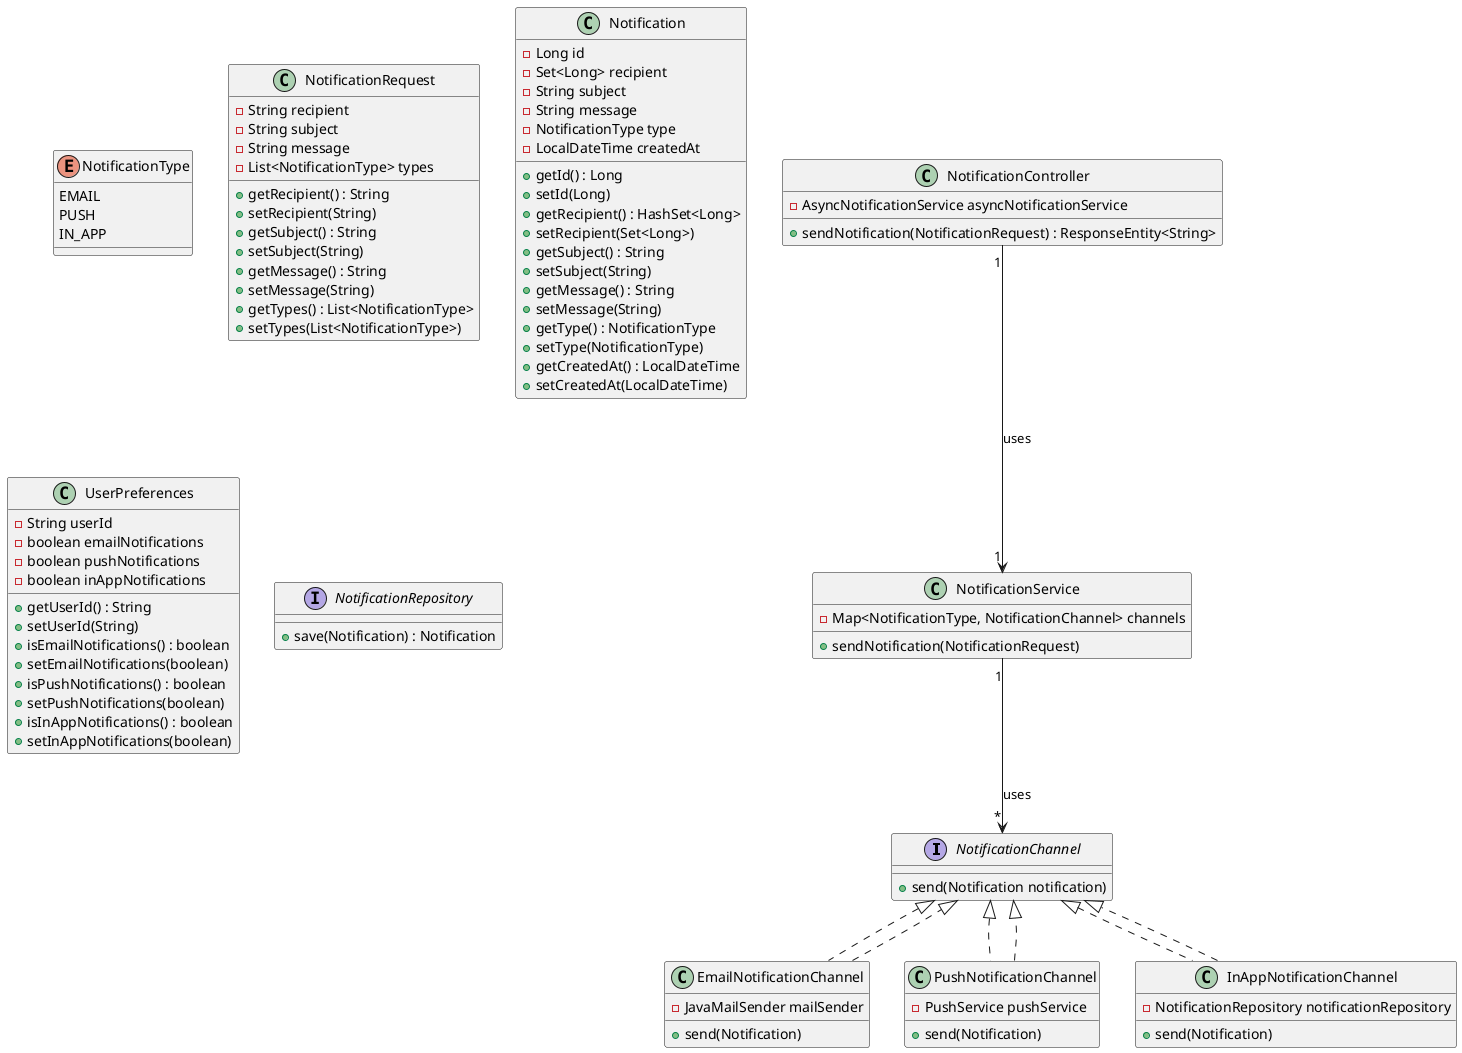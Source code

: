 @startuml
!define SpringComponent stereotype

' Interface NotificationChannel
interface NotificationChannel {
    +send(Notification notification)
}

' Enum NotificationType
enum NotificationType {
    EMAIL
    PUSH
    IN_APP
}

' Class NotificationRequest
class NotificationRequest {
    -String recipient
    -String subject
    -String message
    -List<NotificationType> types
    +getRecipient() : String
    +setRecipient(String)
    +getSubject() : String
    +setSubject(String)
    +getMessage() : String
    +setMessage(String)
    +getTypes() : List<NotificationType>
    +setTypes(List<NotificationType>)
}

' Class Notification
class Notification {
    -Long id
    -Set<Long> recipient
    -String subject
    -String message
    -NotificationType type
    -LocalDateTime createdAt
    +getId() : Long
    +setId(Long)
    +getRecipient() : HashSet<Long>
    +setRecipient(Set<Long>)
    +getSubject() : String
    +setSubject(String)
    +getMessage() : String
    +setMessage(String)
    +getType() : NotificationType
    +setType(NotificationType)
    +getCreatedAt() : LocalDateTime
    +setCreatedAt(LocalDateTime)
}

' Classes implementing NotificationChannel
'@Service
class EmailNotificationChannel implements NotificationChannel {
    -JavaMailSender mailSender
    +send(Notification)
}

'@Service
class PushNotificationChannel implements NotificationChannel {
    -PushService pushService
    +send(Notification)
}

'@Service
class InAppNotificationChannel implements NotificationChannel {
    -NotificationRepository notificationRepository
    +send(Notification)
}

' NotificationService
'@Service
class NotificationService {
    -Map<NotificationType, NotificationChannel> channels
    +sendNotification(NotificationRequest)
}

' AsyncNotificationService
'@Service
'class AsyncNotificationService {
'    -NotificationService notificationService
'    +sendAsyncNotification(NotificationRequest)
'}

' UserPreferences
'@Entity
class UserPreferences {
    -String userId
    -boolean emailNotifications
    -boolean pushNotifications
    -boolean inAppNotifications
    +getUserId() : String
    +setUserId(String)
    +isEmailNotifications() : boolean
    +setEmailNotifications(boolean)
    +isPushNotifications() : boolean
    +setPushNotifications(boolean)
    +isInAppNotifications() : boolean
    +setInAppNotifications(boolean)
}

' NotificationRepository
'@Repository
interface NotificationRepository {
    +save(Notification) : Notification
}

' NotificationController
'@RestController
class NotificationController {
    -AsyncNotificationService asyncNotificationService
    +sendNotification(NotificationRequest) : ResponseEntity<String>
}

' Relationships
NotificationService "1" --> "*" NotificationChannel : uses
'AsyncNotificationService "1" --> "1" NotificationService : uses
NotificationController "1" --> "1" NotificationService : uses
EmailNotificationChannel ..|> NotificationChannel
PushNotificationChannel ..|> NotificationChannel
InAppNotificationChannel ..|> NotificationChannel
@enduml
